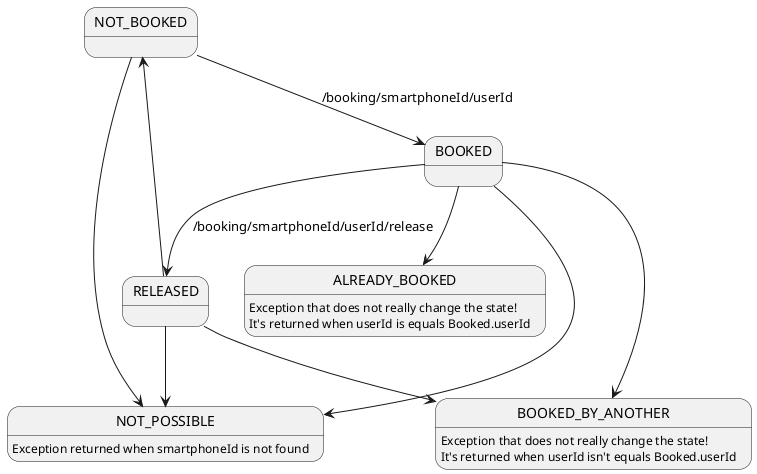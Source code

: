 @startuml
'https://plantuml.com/state-diagram
'https://softwareengineering.stackexchange.com/questions/349998/how-should-state-machines-handle-exceptions-in-actions

NOT_BOOKED --> BOOKED: /booking/smartphoneId/userId
NOT_BOOKED --> NOT_POSSIBLE

BOOKED --> RELEASED: /booking/smartphoneId/userId/release
BOOKED --> ALREADY_BOOKED
BOOKED --> BOOKED_BY_ANOTHER
BOOKED --> NOT_POSSIBLE

RELEASED --> BOOKED_BY_ANOTHER
RELEASED --> NOT_BOOKED
RELEASED --> NOT_POSSIBLE

NOT_POSSIBLE: Exception returned when smartphoneId is not found

ALREADY_BOOKED: Exception that does not really change the state!
ALREADY_BOOKED: It's returned when userId is equals Booked.userId

BOOKED_BY_ANOTHER: Exception that does not really change the state!
BOOKED_BY_ANOTHER: It's returned when userId isn't equals Booked.userId

@enduml
